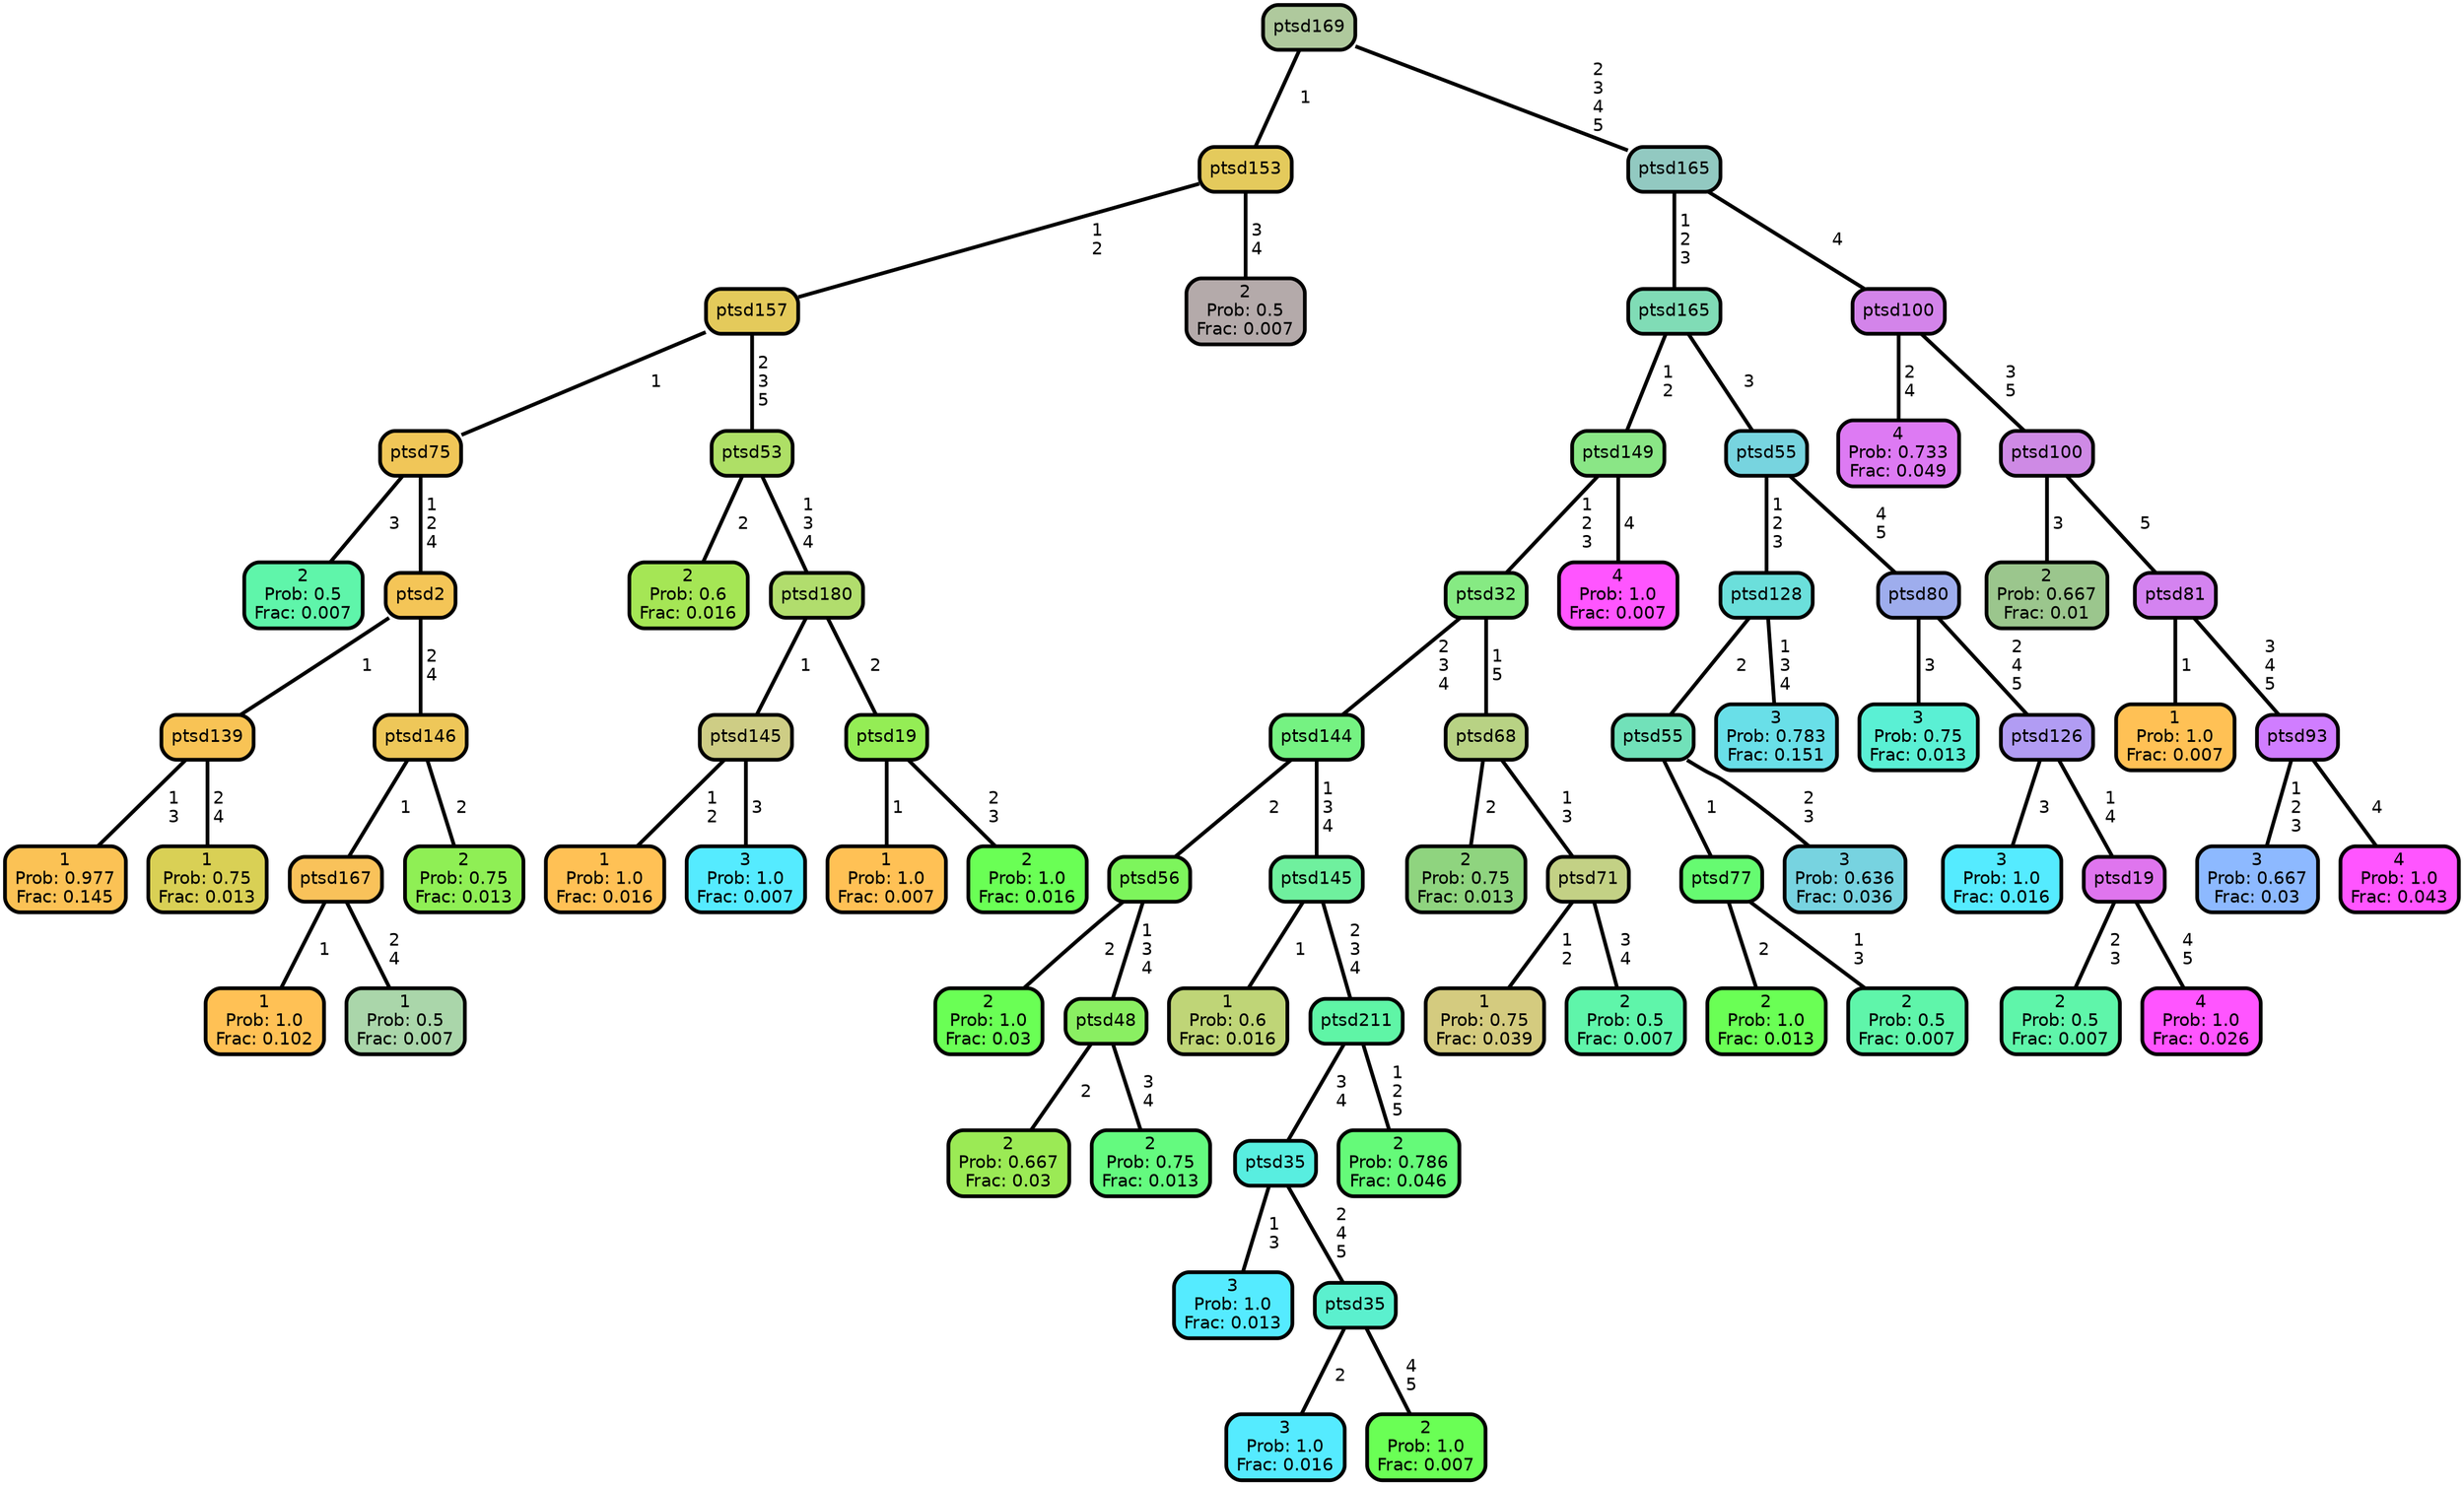 graph Tree {
node [shape=box, style="filled, rounded",color="black",penwidth="3",fontcolor="black",                 fontname=helvetica] ;
graph [ranksep="0 equally", splines=straight,                 bgcolor=transparent, dpi=60] ;
edge [fontname=helvetica, color=black] ;
0 [label="2
Prob: 0.5
Frac: 0.007", fillcolor="#5ff5aa"] ;
1 [label="ptsd75",href=".//ptsd75.svg", fillcolor="#f0c658"] ;
2 [label="1
Prob: 0.977
Frac: 0.145", fillcolor="#fbc255"] ;
3 [label="ptsd139",href=".//ptsd139.svg", fillcolor="#f8c355"] ;
4 [label="1
Prob: 0.75
Frac: 0.013", fillcolor="#d9d055"] ;
5 [label="ptsd2",href=".//ptsd2.svg", fillcolor="#f4c557"] ;
6 [label="1
Prob: 1.0
Frac: 0.102", fillcolor="#ffc155"] ;
7 [label="ptsd167",href=".//ptsd167.svg", fillcolor="#f9c25a"] ;
8 [label="1
Prob: 0.5
Frac: 0.007", fillcolor="#aad6aa"] ;
9 [label="ptsd146",href=".//ptsd146.svg", fillcolor="#eec759"] ;
10 [label="2
Prob: 0.75
Frac: 0.013", fillcolor="#8fef55"] ;
11 [label="ptsd157",href=".//ptsd157.svg", fillcolor="#e4ca5b"] ;
12 [label="2
Prob: 0.6
Frac: 0.016", fillcolor="#a5e655"] ;
13 [label="ptsd53",href=".//ptsd53.svg", fillcolor="#aedf66"] ;
14 [label="1
Prob: 1.0
Frac: 0.016", fillcolor="#ffc155"] ;
15 [label="ptsd145",href=".//ptsd145.svg", fillcolor="#cecd85"] ;
16 [label="3
Prob: 1.0
Frac: 0.007", fillcolor="#55ebff"] ;
17 [label="ptsd180",href=".//ptsd180.svg", fillcolor="#b1dd6d"] ;
18 [label="1
Prob: 1.0
Frac: 0.007", fillcolor="#ffc155"] ;
19 [label="ptsd19",href=".//ptsd19.svg", fillcolor="#94ed55"] ;
20 [label="2
Prob: 1.0
Frac: 0.016", fillcolor="#6aff55"] ;
21 [label="ptsd153",href=".//ptsd153.svg", fillcolor="#e4ca5c"] ;
22 [label="2
Prob: 0.5
Frac: 0.007", fillcolor="#b4aaaa"] ;
23 [label="ptsd169",href=".//ptsd169.svg", fillcolor="#afc99d"] ;
24 [label="2
Prob: 1.0
Frac: 0.03", fillcolor="#6aff55"] ;
25 [label="ptsd56",href=".//ptsd56.svg", fillcolor="#7df55c"] ;
26 [label="2
Prob: 0.667
Frac: 0.03", fillcolor="#9bea55"] ;
27 [label="ptsd48",href=".//ptsd48.svg", fillcolor="#8aef62"] ;
28 [label="2
Prob: 0.75
Frac: 0.013", fillcolor="#64fa7f"] ;
29 [label="ptsd144",href=".//ptsd144.svg", fillcolor="#75f282"] ;
30 [label="1
Prob: 0.6
Frac: 0.016", fillcolor="#bfd577"] ;
31 [label="ptsd145",href=".//ptsd145.svg", fillcolor="#6ff09e"] ;
32 [label="3
Prob: 1.0
Frac: 0.013", fillcolor="#55ebff"] ;
33 [label="ptsd35",href=".//ptsd35.svg", fillcolor="#58eee0"] ;
34 [label="3
Prob: 1.0
Frac: 0.016", fillcolor="#55ebff"] ;
35 [label="ptsd35",href=".//ptsd35.svg", fillcolor="#5bf0ce"] ;
36 [label="2
Prob: 1.0
Frac: 0.007", fillcolor="#6aff55"] ;
37 [label="ptsd211",href=".//ptsd211.svg", fillcolor="#5ff5a6"] ;
38 [label="2
Prob: 0.786
Frac: 0.046", fillcolor="#65fa79"] ;
39 [label="ptsd32",href=".//ptsd32.svg", fillcolor="#86ea83"] ;
40 [label="2
Prob: 0.75
Frac: 0.013", fillcolor="#8fd47f"] ;
41 [label="ptsd68",href=".//ptsd68.svg", fillcolor="#b8d284"] ;
42 [label="1
Prob: 0.75
Frac: 0.039", fillcolor="#d4cb7f"] ;
43 [label="ptsd71",href=".//ptsd71.svg", fillcolor="#c3d185"] ;
44 [label="2
Prob: 0.5
Frac: 0.007", fillcolor="#5ff5aa"] ;
45 [label="ptsd149",href=".//ptsd149.svg", fillcolor="#8ae686"] ;
46 [label="4
Prob: 1.0
Frac: 0.007", fillcolor="#ff55ff"] ;
47 [label="ptsd165",href=".//ptsd165.svg", fillcolor="#80dcb6"] ;
48 [label="2
Prob: 1.0
Frac: 0.013", fillcolor="#6aff55"] ;
49 [label="ptsd77",href=".//ptsd77.svg", fillcolor="#66fb71"] ;
50 [label="2
Prob: 0.5
Frac: 0.007", fillcolor="#5ff5aa"] ;
51 [label="ptsd55",href=".//ptsd55.svg", fillcolor="#71e1b9"] ;
52 [label="3
Prob: 0.636
Frac: 0.036", fillcolor="#77d3e0"] ;
53 [label="ptsd128",href=".//ptsd128.svg", fillcolor="#6bdfdb"] ;
54 [label="3
Prob: 0.783
Frac: 0.151", fillcolor="#69dfe8"] ;
55 [label="ptsd55",href=".//ptsd55.svg", fillcolor="#77d4df"] ;
56 [label="3
Prob: 0.75
Frac: 0.013", fillcolor="#5af0d4"] ;
57 [label="ptsd80",href=".//ptsd80.svg", fillcolor="#9eaded"] ;
58 [label="3
Prob: 1.0
Frac: 0.016", fillcolor="#55ebff"] ;
59 [label="ptsd126",href=".//ptsd126.svg", fillcolor="#b19cf3"] ;
60 [label="2
Prob: 0.5
Frac: 0.007", fillcolor="#5ff5aa"] ;
61 [label="ptsd19",href=".//ptsd19.svg", fillcolor="#df75ee"] ;
62 [label="4
Prob: 1.0
Frac: 0.026", fillcolor="#ff55ff"] ;
63 [label="ptsd165",href=".//ptsd165.svg", fillcolor="#92c9c1"] ;
64 [label="4
Prob: 0.733
Frac: 0.049", fillcolor="#dd7af3"] ;
65 [label="ptsd100",href=".//ptsd100.svg", fillcolor="#d384ea"] ;
66 [label="2
Prob: 0.667
Frac: 0.01", fillcolor="#9bc68d"] ;
67 [label="ptsd100",href=".//ptsd100.svg", fillcolor="#ce8ae5"] ;
68 [label="1
Prob: 1.0
Frac: 0.007", fillcolor="#ffc155"] ;
69 [label="ptsd81",href=".//ptsd81.svg", fillcolor="#d483f0"] ;
70 [label="3
Prob: 0.667
Frac: 0.03", fillcolor="#8db9ff"] ;
71 [label="ptsd93",href=".//ptsd93.svg", fillcolor="#d07dff"] ;
72 [label="4
Prob: 1.0
Frac: 0.043", fillcolor="#ff55ff"] ;
1 -- 0 [label=" 3",penwidth=3] ;
1 -- 5 [label=" 1\n 2\n 4",penwidth=3] ;
3 -- 2 [label=" 1\n 3",penwidth=3] ;
3 -- 4 [label=" 2\n 4",penwidth=3] ;
5 -- 3 [label=" 1",penwidth=3] ;
5 -- 9 [label=" 2\n 4",penwidth=3] ;
7 -- 6 [label=" 1",penwidth=3] ;
7 -- 8 [label=" 2\n 4",penwidth=3] ;
9 -- 7 [label=" 1",penwidth=3] ;
9 -- 10 [label=" 2",penwidth=3] ;
11 -- 1 [label=" 1",penwidth=3] ;
11 -- 13 [label=" 2\n 3\n 5",penwidth=3] ;
13 -- 12 [label=" 2",penwidth=3] ;
13 -- 17 [label=" 1\n 3\n 4",penwidth=3] ;
15 -- 14 [label=" 1\n 2",penwidth=3] ;
15 -- 16 [label=" 3",penwidth=3] ;
17 -- 15 [label=" 1",penwidth=3] ;
17 -- 19 [label=" 2",penwidth=3] ;
19 -- 18 [label=" 1",penwidth=3] ;
19 -- 20 [label=" 2\n 3",penwidth=3] ;
21 -- 11 [label=" 1\n 2",penwidth=3] ;
21 -- 22 [label=" 3\n 4",penwidth=3] ;
23 -- 21 [label=" 1",penwidth=3] ;
23 -- 63 [label=" 2\n 3\n 4\n 5",penwidth=3] ;
25 -- 24 [label=" 2",penwidth=3] ;
25 -- 27 [label=" 1\n 3\n 4",penwidth=3] ;
27 -- 26 [label=" 2",penwidth=3] ;
27 -- 28 [label=" 3\n 4",penwidth=3] ;
29 -- 25 [label=" 2",penwidth=3] ;
29 -- 31 [label=" 1\n 3\n 4",penwidth=3] ;
31 -- 30 [label=" 1",penwidth=3] ;
31 -- 37 [label=" 2\n 3\n 4",penwidth=3] ;
33 -- 32 [label=" 1\n 3",penwidth=3] ;
33 -- 35 [label=" 2\n 4\n 5",penwidth=3] ;
35 -- 34 [label=" 2",penwidth=3] ;
35 -- 36 [label=" 4\n 5",penwidth=3] ;
37 -- 33 [label=" 3\n 4",penwidth=3] ;
37 -- 38 [label=" 1\n 2\n 5",penwidth=3] ;
39 -- 29 [label=" 2\n 3\n 4",penwidth=3] ;
39 -- 41 [label=" 1\n 5",penwidth=3] ;
41 -- 40 [label=" 2",penwidth=3] ;
41 -- 43 [label=" 1\n 3",penwidth=3] ;
43 -- 42 [label=" 1\n 2",penwidth=3] ;
43 -- 44 [label=" 3\n 4",penwidth=3] ;
45 -- 39 [label=" 1\n 2\n 3",penwidth=3] ;
45 -- 46 [label=" 4",penwidth=3] ;
47 -- 45 [label=" 1\n 2",penwidth=3] ;
47 -- 55 [label=" 3",penwidth=3] ;
49 -- 48 [label=" 2",penwidth=3] ;
49 -- 50 [label=" 1\n 3",penwidth=3] ;
51 -- 49 [label=" 1",penwidth=3] ;
51 -- 52 [label=" 2\n 3",penwidth=3] ;
53 -- 51 [label=" 2",penwidth=3] ;
53 -- 54 [label=" 1\n 3\n 4",penwidth=3] ;
55 -- 53 [label=" 1\n 2\n 3",penwidth=3] ;
55 -- 57 [label=" 4\n 5",penwidth=3] ;
57 -- 56 [label=" 3",penwidth=3] ;
57 -- 59 [label=" 2\n 4\n 5",penwidth=3] ;
59 -- 58 [label=" 3",penwidth=3] ;
59 -- 61 [label=" 1\n 4",penwidth=3] ;
61 -- 60 [label=" 2\n 3",penwidth=3] ;
61 -- 62 [label=" 4\n 5",penwidth=3] ;
63 -- 47 [label=" 1\n 2\n 3",penwidth=3] ;
63 -- 65 [label=" 4",penwidth=3] ;
65 -- 64 [label=" 2\n 4",penwidth=3] ;
65 -- 67 [label=" 3\n 5",penwidth=3] ;
67 -- 66 [label=" 3",penwidth=3] ;
67 -- 69 [label=" 5",penwidth=3] ;
69 -- 68 [label=" 1",penwidth=3] ;
69 -- 71 [label=" 3\n 4\n 5",penwidth=3] ;
71 -- 70 [label=" 1\n 2\n 3",penwidth=3] ;
71 -- 72 [label=" 4",penwidth=3] ;
{rank = same;}}